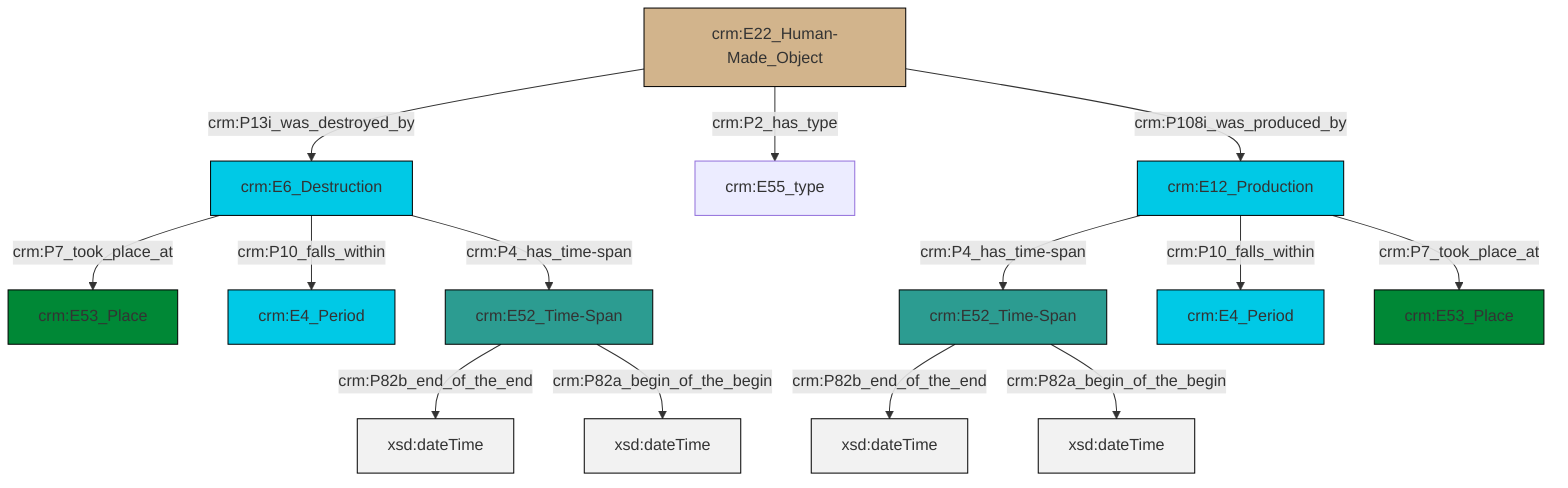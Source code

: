 graph TD
classDef Literal fill:#f2f2f2,stroke:#000000;
classDef CRM_Entity fill:#FFFFFF,stroke:#000000;
classDef Temporal_Entity fill:#00C9E6, stroke:#000000;
classDef Type fill:#E18312, stroke:#000000;
classDef Time-Span fill:#2C9C91, stroke:#000000;
classDef Appellation fill:#FFEB7F, stroke:#000000;
classDef Place fill:#008836, stroke:#000000;
classDef Persistent_Item fill:#B266B2, stroke:#000000;
classDef Conceptual_Object fill:#FFD700, stroke:#000000;
classDef Physical_Thing fill:#D2B48C, stroke:#000000;
classDef Actor fill:#f58aad, stroke:#000000;
classDef PC_Classes fill:#4ce600, stroke:#000000;
classDef Multi fill:#cccccc,stroke:#000000;

0["crm:E6_Destruction"]:::Temporal_Entity -->|crm:P7_took_place_at| 1["crm:E53_Place"]:::Place
2["crm:E12_Production"]:::Temporal_Entity -->|crm:P4_has_time-span| 6["crm:E52_Time-Span"]:::Time-Span
8["crm:E52_Time-Span"]:::Time-Span -->|crm:P82b_end_of_the_end| 9[xsd:dateTime]:::Literal
6["crm:E52_Time-Span"]:::Time-Span -->|crm:P82b_end_of_the_end| 10[xsd:dateTime]:::Literal
6["crm:E52_Time-Span"]:::Time-Span -->|crm:P82a_begin_of_the_begin| 13[xsd:dateTime]:::Literal
17["crm:E22_Human-Made_Object"]:::Physical_Thing -->|crm:P13i_was_destroyed_by| 0["crm:E6_Destruction"]:::Temporal_Entity
0["crm:E6_Destruction"]:::Temporal_Entity -->|crm:P10_falls_within| 15["crm:E4_Period"]:::Temporal_Entity
0["crm:E6_Destruction"]:::Temporal_Entity -->|crm:P4_has_time-span| 8["crm:E52_Time-Span"]:::Time-Span
17["crm:E22_Human-Made_Object"]:::Physical_Thing -->|crm:P2_has_type| 19["crm:E55_type"]:::Default
2["crm:E12_Production"]:::Temporal_Entity -->|crm:P10_falls_within| 4["crm:E4_Period"]:::Temporal_Entity
8["crm:E52_Time-Span"]:::Time-Span -->|crm:P82a_begin_of_the_begin| 22[xsd:dateTime]:::Literal
2["crm:E12_Production"]:::Temporal_Entity -->|crm:P7_took_place_at| 11["crm:E53_Place"]:::Place
17["crm:E22_Human-Made_Object"]:::Physical_Thing -->|crm:P108i_was_produced_by| 2["crm:E12_Production"]:::Temporal_Entity